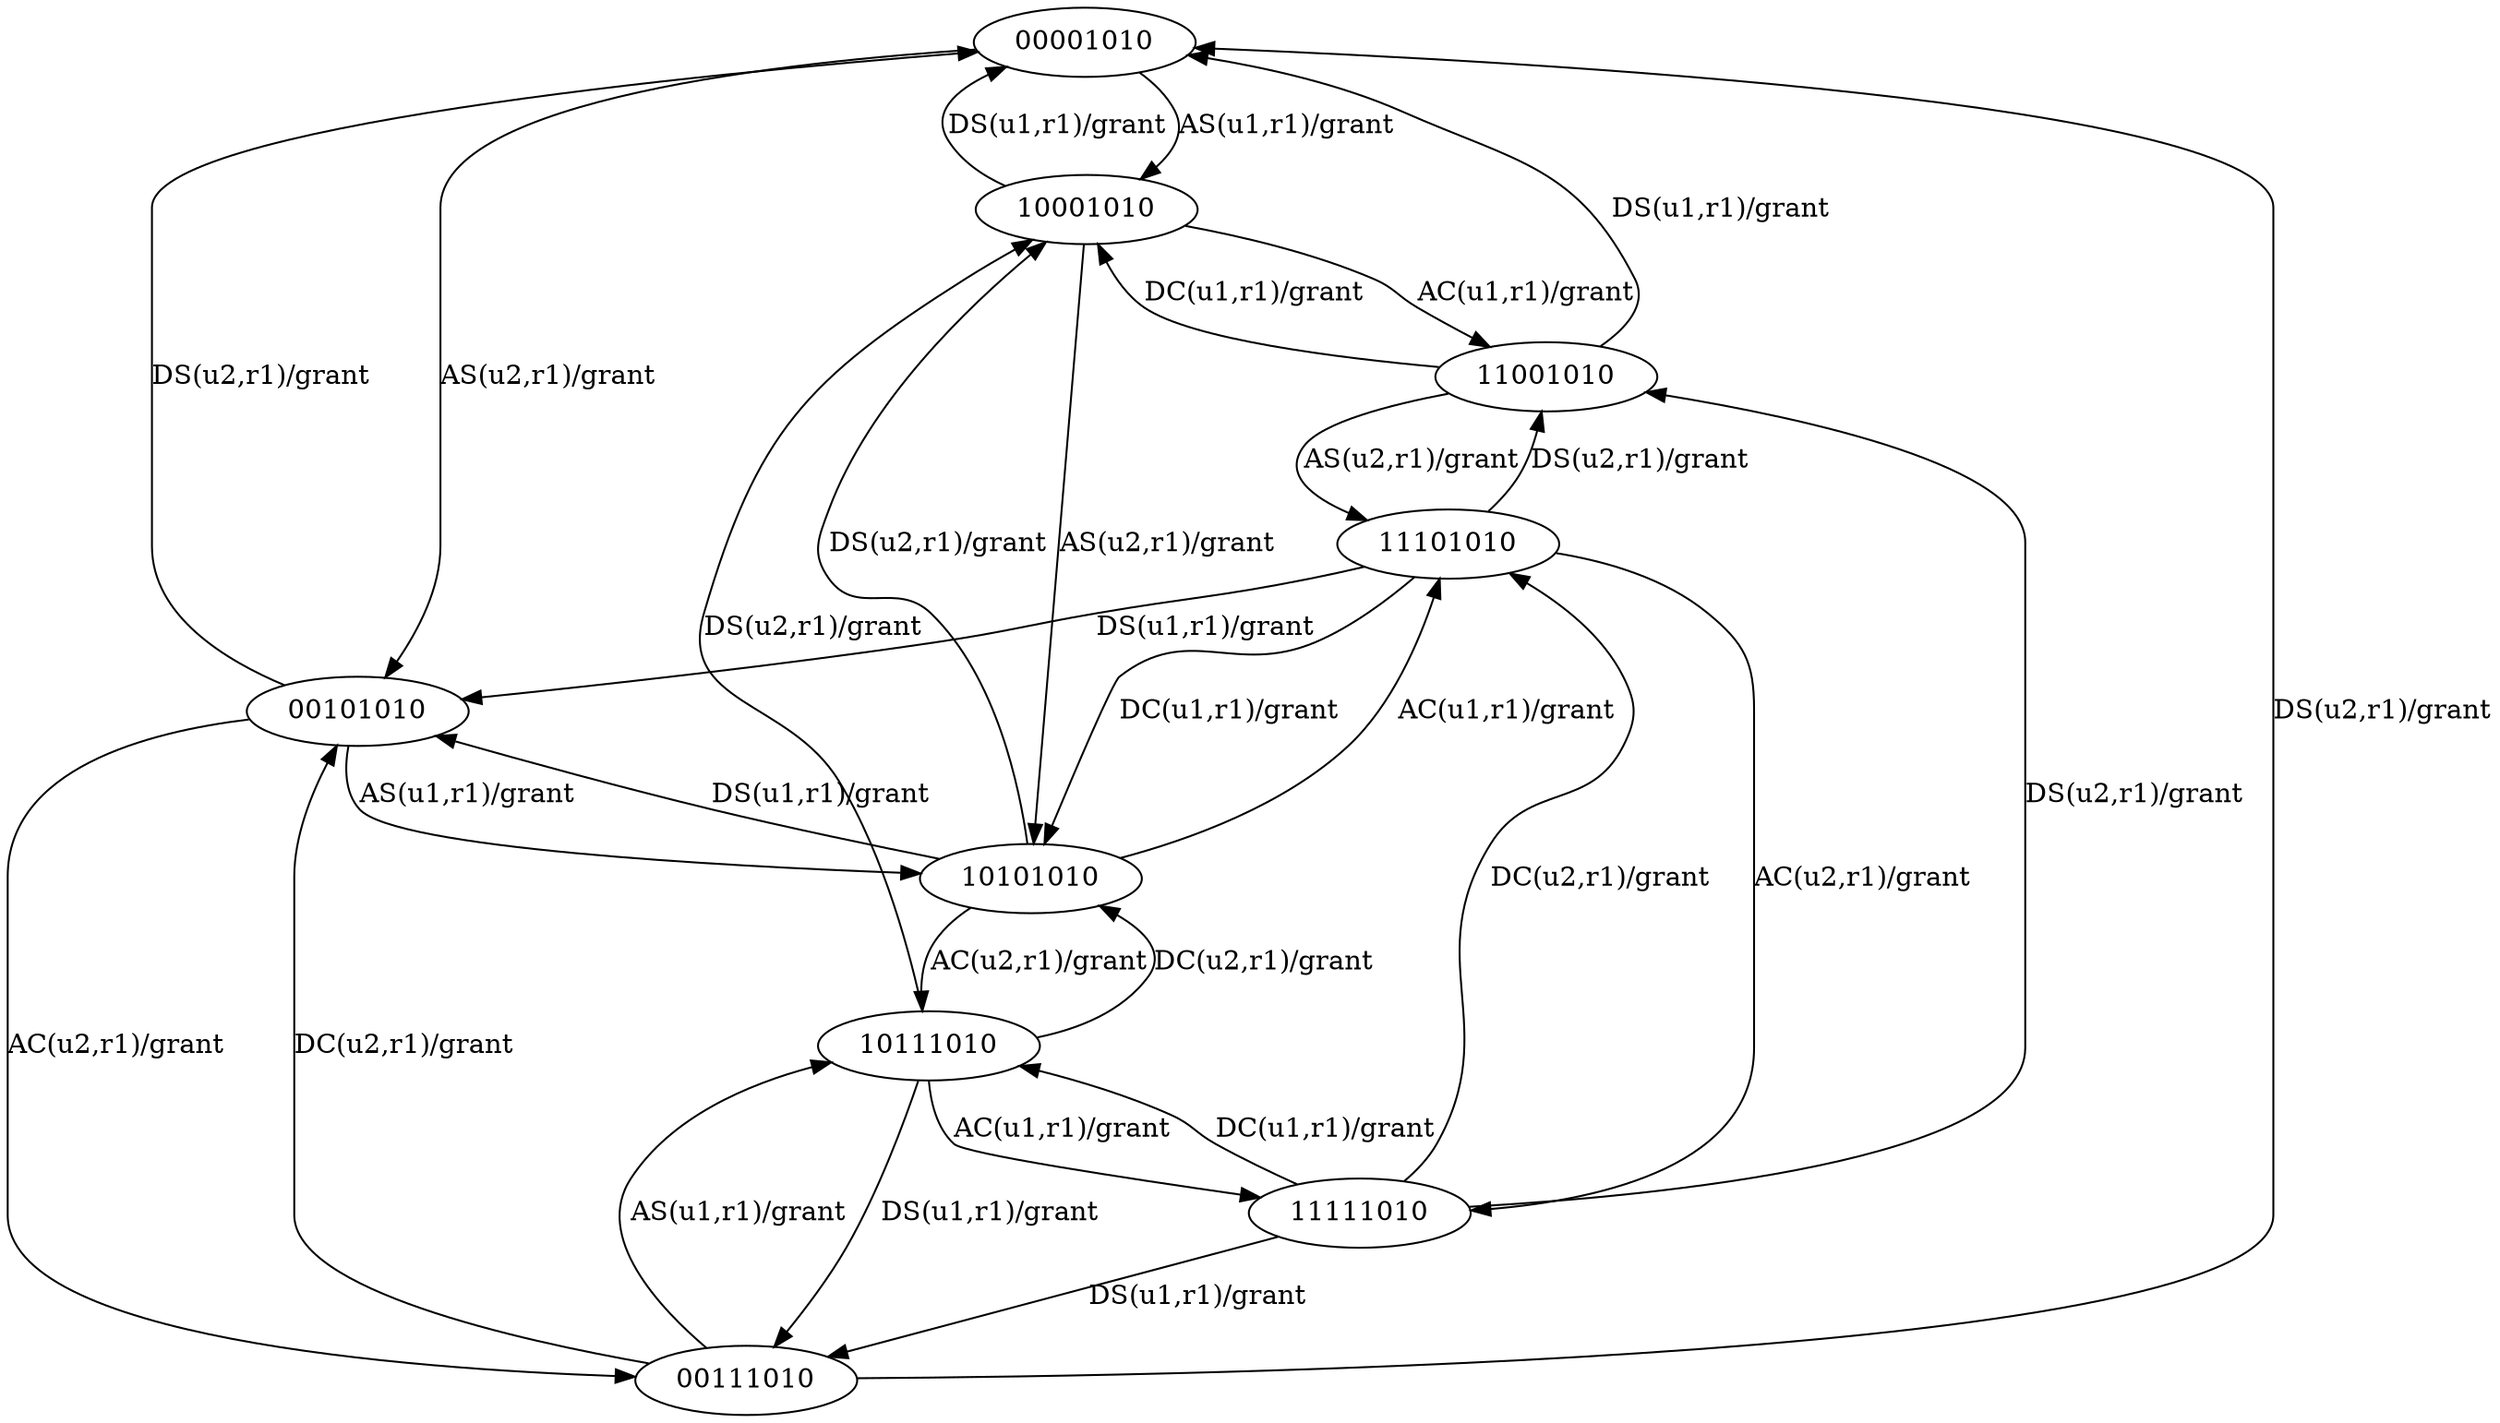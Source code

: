 digraph rbac2Fsm {
  00001010 -> 10001010 [ label ="AS(u1,r1)/grant"];
  00001010 -> 00101010 [ label ="AS(u2,r1)/grant"];
  00101010 -> 00111010 [ label ="AC(u2,r1)/grant"];
  00101010 -> 10101010 [ label ="AS(u1,r1)/grant"];
  00101010 -> 00001010 [ label ="DS(u2,r1)/grant"];
  00111010 -> 10111010 [ label ="AS(u1,r1)/grant"];
  00111010 -> 00101010 [ label ="DC(u2,r1)/grant"];
  00111010 -> 00001010 [ label ="DS(u2,r1)/grant"];
  10001010 -> 11001010 [ label ="AC(u1,r1)/grant"];
  10001010 -> 10101010 [ label ="AS(u2,r1)/grant"];
  10001010 -> 00001010 [ label ="DS(u1,r1)/grant"];
  10101010 -> 11101010 [ label ="AC(u1,r1)/grant"];
  10101010 -> 10111010 [ label ="AC(u2,r1)/grant"];
  10101010 -> 00101010 [ label ="DS(u1,r1)/grant"];
  10101010 -> 10001010 [ label ="DS(u2,r1)/grant"];
  10111010 -> 11111010 [ label ="AC(u1,r1)/grant"];
  10111010 -> 10101010 [ label ="DC(u2,r1)/grant"];
  10111010 -> 00111010 [ label ="DS(u1,r1)/grant"];
  10111010 -> 10001010 [ label ="DS(u2,r1)/grant"];
  11001010 -> 11101010 [ label ="AS(u2,r1)/grant"];
  11001010 -> 10001010 [ label ="DC(u1,r1)/grant"];
  11001010 -> 00001010 [ label ="DS(u1,r1)/grant"];
  11101010 -> 11111010 [ label ="AC(u2,r1)/grant"];
  11101010 -> 10101010 [ label ="DC(u1,r1)/grant"];
  11101010 -> 00101010 [ label ="DS(u1,r1)/grant"];
  11101010 -> 11001010 [ label ="DS(u2,r1)/grant"];
  11111010 -> 10111010 [ label ="DC(u1,r1)/grant"];
  11111010 -> 11101010 [ label ="DC(u2,r1)/grant"];
  11111010 -> 00111010 [ label ="DS(u1,r1)/grant"];
  11111010 -> 11001010 [ label ="DS(u2,r1)/grant"];
}
